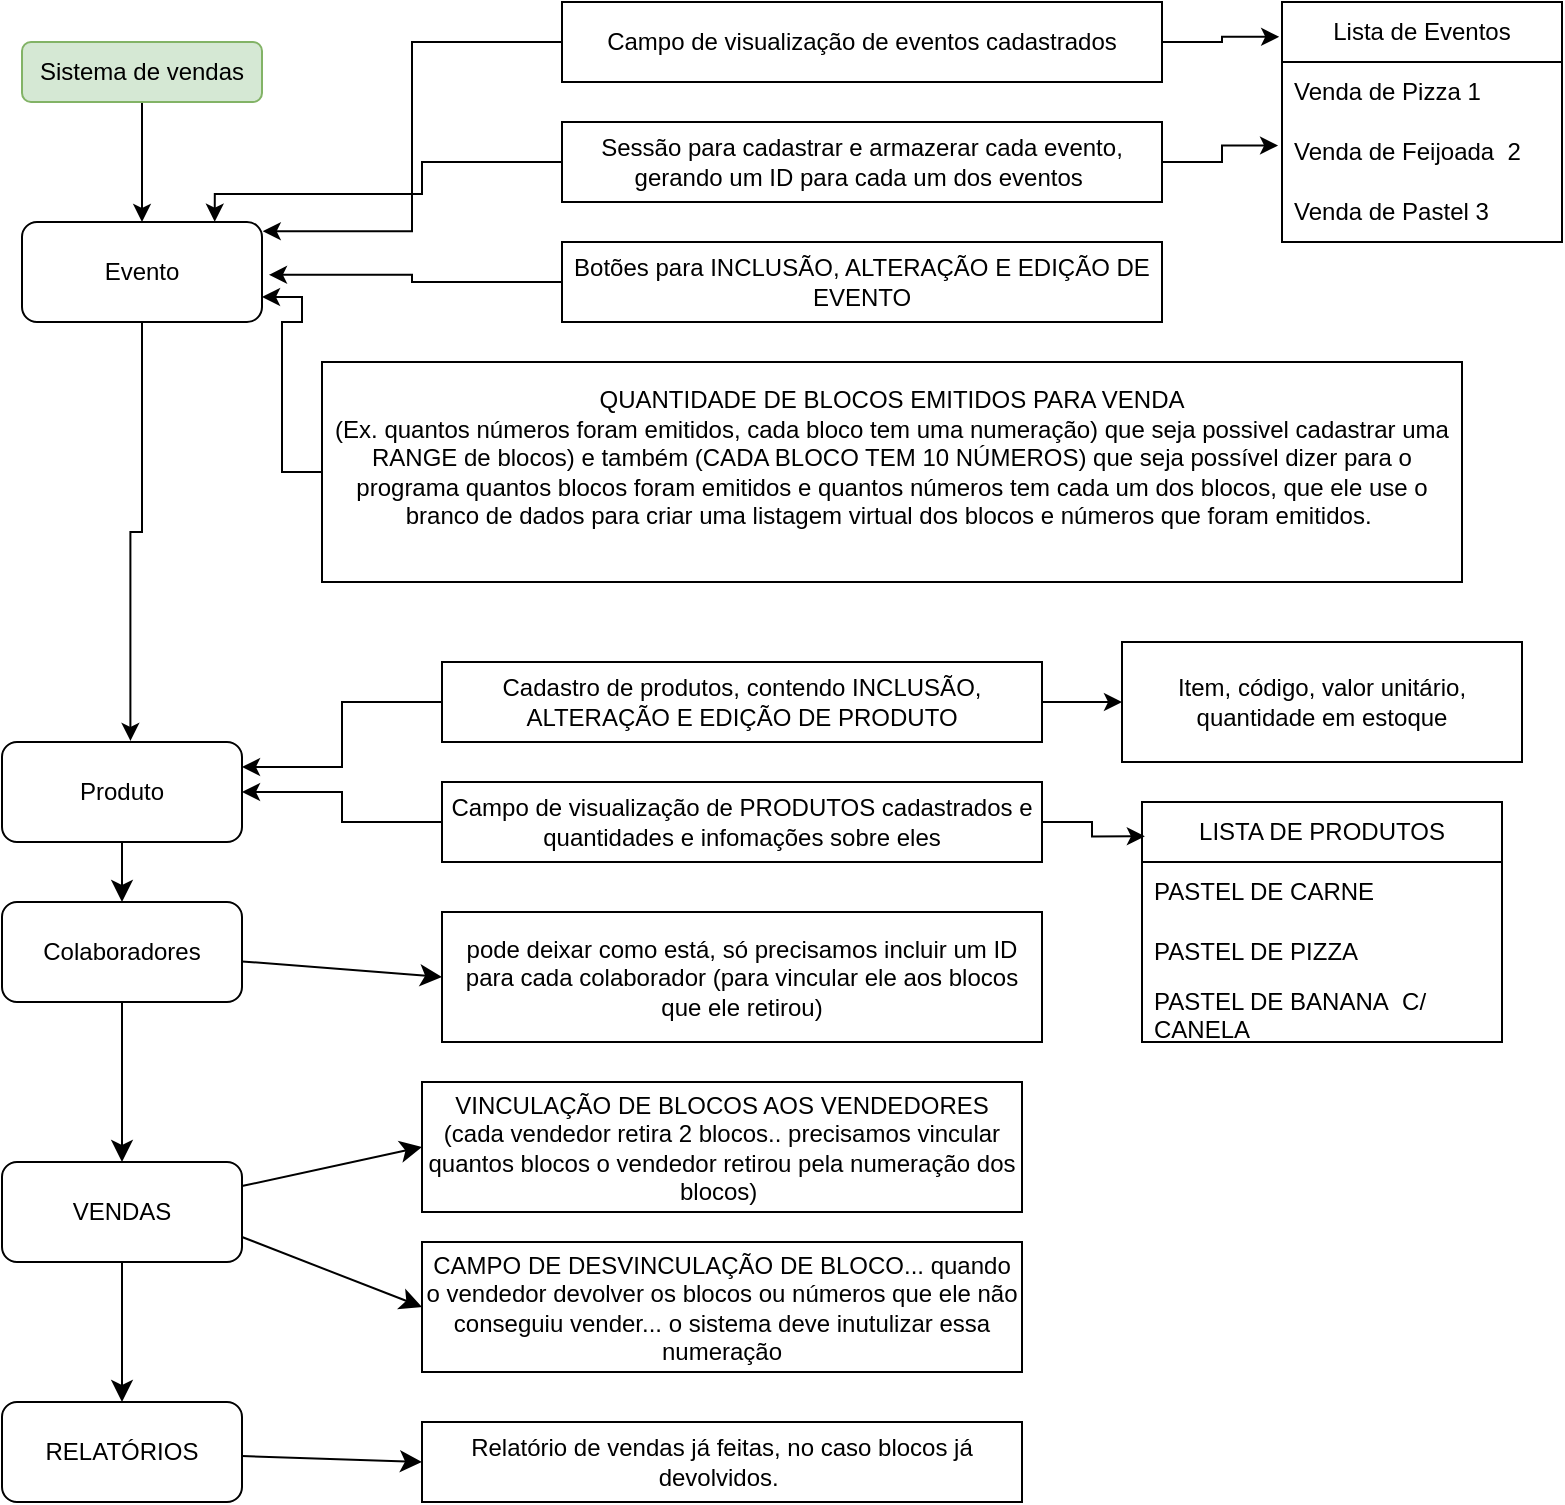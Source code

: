 <mxfile version="26.0.16">
  <diagram id="C5RBs43oDa-KdzZeNtuy" name="Page-1">
    <mxGraphModel dx="1687" dy="976" grid="1" gridSize="10" guides="1" tooltips="1" connect="1" arrows="1" fold="1" page="1" pageScale="1" pageWidth="827" pageHeight="1169" math="0" shadow="0">
      <root>
        <mxCell id="WIyWlLk6GJQsqaUBKTNV-0" />
        <mxCell id="WIyWlLk6GJQsqaUBKTNV-1" parent="WIyWlLk6GJQsqaUBKTNV-0" />
        <mxCell id="WIyWlLk6GJQsqaUBKTNV-3" value="Evento" style="rounded=1;whiteSpace=wrap;html=1;fontSize=12;glass=0;strokeWidth=1;shadow=0;" parent="WIyWlLk6GJQsqaUBKTNV-1" vertex="1">
          <mxGeometry x="20" y="140" width="120" height="50" as="geometry" />
        </mxCell>
        <mxCell id="VnqO1U13nYdputCluO3b-52" style="edgeStyle=orthogonalEdgeStyle;rounded=0;orthogonalLoop=1;jettySize=auto;html=1;entryX=0.5;entryY=0;entryDx=0;entryDy=0;" edge="1" parent="WIyWlLk6GJQsqaUBKTNV-1" source="VnqO1U13nYdputCluO3b-0" target="WIyWlLk6GJQsqaUBKTNV-3">
          <mxGeometry relative="1" as="geometry" />
        </mxCell>
        <mxCell id="VnqO1U13nYdputCluO3b-0" value="Sistema de vendas" style="text;html=1;align=center;verticalAlign=middle;whiteSpace=wrap;rounded=1;fillColor=#D5E8D4;strokeColor=#82b366;" vertex="1" parent="WIyWlLk6GJQsqaUBKTNV-1">
          <mxGeometry x="20" y="50" width="120" height="30" as="geometry" />
        </mxCell>
        <mxCell id="VnqO1U13nYdputCluO3b-84" style="edgeStyle=none;curved=1;rounded=0;orthogonalLoop=1;jettySize=auto;html=1;fontSize=12;startSize=8;endSize=8;" edge="1" parent="WIyWlLk6GJQsqaUBKTNV-1" source="VnqO1U13nYdputCluO3b-2" target="VnqO1U13nYdputCluO3b-3">
          <mxGeometry relative="1" as="geometry" />
        </mxCell>
        <mxCell id="VnqO1U13nYdputCluO3b-2" value="Produto" style="rounded=1;whiteSpace=wrap;html=1;fontSize=12;glass=0;strokeWidth=1;shadow=0;" vertex="1" parent="WIyWlLk6GJQsqaUBKTNV-1">
          <mxGeometry x="10" y="400" width="120" height="50" as="geometry" />
        </mxCell>
        <mxCell id="VnqO1U13nYdputCluO3b-72" value="" style="edgeStyle=none;curved=1;rounded=0;orthogonalLoop=1;jettySize=auto;html=1;fontSize=12;startSize=8;endSize=8;entryX=0;entryY=0.5;entryDx=0;entryDy=0;" edge="1" parent="WIyWlLk6GJQsqaUBKTNV-1" source="VnqO1U13nYdputCluO3b-3" target="VnqO1U13nYdputCluO3b-73">
          <mxGeometry relative="1" as="geometry">
            <mxPoint x="210" y="509" as="targetPoint" />
          </mxGeometry>
        </mxCell>
        <mxCell id="VnqO1U13nYdputCluO3b-85" style="edgeStyle=none;curved=1;rounded=0;orthogonalLoop=1;jettySize=auto;html=1;fontSize=12;startSize=8;endSize=8;" edge="1" parent="WIyWlLk6GJQsqaUBKTNV-1" source="VnqO1U13nYdputCluO3b-3" target="VnqO1U13nYdputCluO3b-4">
          <mxGeometry relative="1" as="geometry" />
        </mxCell>
        <mxCell id="VnqO1U13nYdputCluO3b-3" value="Colaboradores" style="rounded=1;whiteSpace=wrap;html=1;fontSize=12;glass=0;strokeWidth=1;shadow=0;" vertex="1" parent="WIyWlLk6GJQsqaUBKTNV-1">
          <mxGeometry x="10" y="480" width="120" height="50" as="geometry" />
        </mxCell>
        <mxCell id="VnqO1U13nYdputCluO3b-78" style="edgeStyle=none;curved=1;rounded=0;orthogonalLoop=1;jettySize=auto;html=1;entryX=0;entryY=0.5;entryDx=0;entryDy=0;fontSize=12;startSize=8;endSize=8;" edge="1" parent="WIyWlLk6GJQsqaUBKTNV-1" source="VnqO1U13nYdputCluO3b-4" target="VnqO1U13nYdputCluO3b-74">
          <mxGeometry relative="1" as="geometry" />
        </mxCell>
        <mxCell id="VnqO1U13nYdputCluO3b-79" style="edgeStyle=none;curved=1;rounded=0;orthogonalLoop=1;jettySize=auto;html=1;exitX=1;exitY=0.75;exitDx=0;exitDy=0;entryX=0;entryY=0.5;entryDx=0;entryDy=0;fontSize=12;startSize=8;endSize=8;" edge="1" parent="WIyWlLk6GJQsqaUBKTNV-1" source="VnqO1U13nYdputCluO3b-4" target="VnqO1U13nYdputCluO3b-77">
          <mxGeometry relative="1" as="geometry" />
        </mxCell>
        <mxCell id="VnqO1U13nYdputCluO3b-86" style="edgeStyle=none;curved=1;rounded=0;orthogonalLoop=1;jettySize=auto;html=1;entryX=0.5;entryY=0;entryDx=0;entryDy=0;fontSize=12;startSize=8;endSize=8;" edge="1" parent="WIyWlLk6GJQsqaUBKTNV-1" source="VnqO1U13nYdputCluO3b-4" target="VnqO1U13nYdputCluO3b-80">
          <mxGeometry relative="1" as="geometry" />
        </mxCell>
        <mxCell id="VnqO1U13nYdputCluO3b-4" value="VENDAS" style="rounded=1;whiteSpace=wrap;html=1;fontSize=12;glass=0;strokeWidth=1;shadow=0;" vertex="1" parent="WIyWlLk6GJQsqaUBKTNV-1">
          <mxGeometry x="10" y="610" width="120" height="50" as="geometry" />
        </mxCell>
        <mxCell id="VnqO1U13nYdputCluO3b-7" value="Sessão para cadastrar e armazerar cada evento, gerando um ID para cada um dos eventos&amp;nbsp;" style="rounded=0;whiteSpace=wrap;html=1;" vertex="1" parent="WIyWlLk6GJQsqaUBKTNV-1">
          <mxGeometry x="290" y="90" width="300" height="40" as="geometry" />
        </mxCell>
        <mxCell id="VnqO1U13nYdputCluO3b-8" value="Campo de visualização de eventos&amp;nbsp;&lt;span data-darkreader-inline-color=&quot;&quot; data-darkreader-inline-bgcolor=&quot;&quot; style=&quot;background-color: transparent; color: light-dark(rgb(0, 0, 0), rgb(255, 255, 255)); --darkreader-inline-bgcolor: transparent; --darkreader-inline-color: var(--darkreader-text-000000, #181a1b);&quot;&gt;cadastrados&lt;/span&gt;" style="rounded=0;whiteSpace=wrap;html=1;" vertex="1" parent="WIyWlLk6GJQsqaUBKTNV-1">
          <mxGeometry x="290" y="30" width="300" height="40" as="geometry" />
        </mxCell>
        <mxCell id="VnqO1U13nYdputCluO3b-13" value="Botões para INCLUSÃO, ALTERAÇÃO E EDIÇÃO DE EVENTO" style="rounded=0;whiteSpace=wrap;html=1;" vertex="1" parent="WIyWlLk6GJQsqaUBKTNV-1">
          <mxGeometry x="290" y="150" width="300" height="40" as="geometry" />
        </mxCell>
        <mxCell id="VnqO1U13nYdputCluO3b-20" value="Lista de Eventos" style="swimlane;fontStyle=0;childLayout=stackLayout;horizontal=1;startSize=30;horizontalStack=0;resizeParent=1;resizeParentMax=0;resizeLast=0;collapsible=1;marginBottom=0;whiteSpace=wrap;html=1;" vertex="1" parent="WIyWlLk6GJQsqaUBKTNV-1">
          <mxGeometry x="650" y="30" width="140" height="120" as="geometry" />
        </mxCell>
        <mxCell id="VnqO1U13nYdputCluO3b-21" value="Venda de Pizza 1" style="text;strokeColor=none;fillColor=none;align=left;verticalAlign=middle;spacingLeft=4;spacingRight=4;overflow=hidden;points=[[0,0.5],[1,0.5]];portConstraint=eastwest;rotatable=0;whiteSpace=wrap;html=1;" vertex="1" parent="VnqO1U13nYdputCluO3b-20">
          <mxGeometry y="30" width="140" height="30" as="geometry" />
        </mxCell>
        <mxCell id="VnqO1U13nYdputCluO3b-22" value="Venda de Feijoada&amp;nbsp; 2" style="text;strokeColor=none;fillColor=none;align=left;verticalAlign=middle;spacingLeft=4;spacingRight=4;overflow=hidden;points=[[0,0.5],[1,0.5]];portConstraint=eastwest;rotatable=0;whiteSpace=wrap;html=1;" vertex="1" parent="VnqO1U13nYdputCluO3b-20">
          <mxGeometry y="60" width="140" height="30" as="geometry" />
        </mxCell>
        <mxCell id="VnqO1U13nYdputCluO3b-23" value="Venda de Pastel 3" style="text;strokeColor=none;fillColor=none;align=left;verticalAlign=middle;spacingLeft=4;spacingRight=4;overflow=hidden;points=[[0,0.5],[1,0.5]];portConstraint=eastwest;rotatable=0;whiteSpace=wrap;html=1;" vertex="1" parent="VnqO1U13nYdputCluO3b-20">
          <mxGeometry y="90" width="140" height="30" as="geometry" />
        </mxCell>
        <mxCell id="VnqO1U13nYdputCluO3b-55" style="edgeStyle=orthogonalEdgeStyle;rounded=0;orthogonalLoop=1;jettySize=auto;html=1;entryX=1;entryY=0.25;entryDx=0;entryDy=0;" edge="1" parent="WIyWlLk6GJQsqaUBKTNV-1" source="VnqO1U13nYdputCluO3b-27" target="VnqO1U13nYdputCluO3b-2">
          <mxGeometry relative="1" as="geometry" />
        </mxCell>
        <mxCell id="VnqO1U13nYdputCluO3b-59" style="edgeStyle=orthogonalEdgeStyle;rounded=0;orthogonalLoop=1;jettySize=auto;html=1;entryX=0;entryY=0.5;entryDx=0;entryDy=0;" edge="1" parent="WIyWlLk6GJQsqaUBKTNV-1" source="VnqO1U13nYdputCluO3b-27">
          <mxGeometry relative="1" as="geometry">
            <mxPoint x="570" y="380" as="targetPoint" />
          </mxGeometry>
        </mxCell>
        <mxCell id="VnqO1U13nYdputCluO3b-27" value="Cadastro de produtos, contendo INCLUSÃO, ALTERAÇÃO E EDIÇÃO DE PRODUTO" style="rounded=0;whiteSpace=wrap;html=1;" vertex="1" parent="WIyWlLk6GJQsqaUBKTNV-1">
          <mxGeometry x="230" y="360" width="300" height="40" as="geometry" />
        </mxCell>
        <mxCell id="VnqO1U13nYdputCluO3b-56" style="edgeStyle=orthogonalEdgeStyle;rounded=0;orthogonalLoop=1;jettySize=auto;html=1;entryX=1;entryY=0.5;entryDx=0;entryDy=0;" edge="1" parent="WIyWlLk6GJQsqaUBKTNV-1" source="VnqO1U13nYdputCluO3b-28" target="VnqO1U13nYdputCluO3b-2">
          <mxGeometry relative="1" as="geometry" />
        </mxCell>
        <mxCell id="VnqO1U13nYdputCluO3b-28" value="Campo de visualização de PRODUTOS&amp;nbsp;&lt;span data-darkreader-inline-color=&quot;&quot; data-darkreader-inline-bgcolor=&quot;&quot; style=&quot;background-color: transparent; color: light-dark(rgb(0, 0, 0), rgb(255, 255, 255)); --darkreader-inline-bgcolor: transparent; --darkreader-inline-color: var(--darkreader-text-000000, #181a1b);&quot;&gt;cadastrados e quantidades e infomações sobre eles&lt;/span&gt;" style="rounded=0;whiteSpace=wrap;html=1;" vertex="1" parent="WIyWlLk6GJQsqaUBKTNV-1">
          <mxGeometry x="230" y="420" width="300" height="40" as="geometry" />
        </mxCell>
        <mxCell id="VnqO1U13nYdputCluO3b-29" value="LISTA DE PRODUTOS" style="swimlane;fontStyle=0;childLayout=stackLayout;horizontal=1;startSize=30;horizontalStack=0;resizeParent=1;resizeParentMax=0;resizeLast=0;collapsible=1;marginBottom=0;whiteSpace=wrap;html=1;" vertex="1" parent="WIyWlLk6GJQsqaUBKTNV-1">
          <mxGeometry x="580" y="430" width="180" height="120" as="geometry" />
        </mxCell>
        <mxCell id="VnqO1U13nYdputCluO3b-30" value="PASTEL DE CARNE&amp;nbsp;" style="text;strokeColor=none;fillColor=none;align=left;verticalAlign=middle;spacingLeft=4;spacingRight=4;overflow=hidden;points=[[0,0.5],[1,0.5]];portConstraint=eastwest;rotatable=0;whiteSpace=wrap;html=1;" vertex="1" parent="VnqO1U13nYdputCluO3b-29">
          <mxGeometry y="30" width="180" height="30" as="geometry" />
        </mxCell>
        <mxCell id="VnqO1U13nYdputCluO3b-31" value="PASTEL DE PIZZA" style="text;strokeColor=none;fillColor=none;align=left;verticalAlign=middle;spacingLeft=4;spacingRight=4;overflow=hidden;points=[[0,0.5],[1,0.5]];portConstraint=eastwest;rotatable=0;whiteSpace=wrap;html=1;" vertex="1" parent="VnqO1U13nYdputCluO3b-29">
          <mxGeometry y="60" width="180" height="30" as="geometry" />
        </mxCell>
        <mxCell id="VnqO1U13nYdputCluO3b-32" value="PASTEL DE BANANA&amp;nbsp; C/ CANELA" style="text;strokeColor=none;fillColor=none;align=left;verticalAlign=middle;spacingLeft=4;spacingRight=4;overflow=hidden;points=[[0,0.5],[1,0.5]];portConstraint=eastwest;rotatable=0;whiteSpace=wrap;html=1;" vertex="1" parent="VnqO1U13nYdputCluO3b-29">
          <mxGeometry y="90" width="180" height="30" as="geometry" />
        </mxCell>
        <mxCell id="VnqO1U13nYdputCluO3b-38" style="edgeStyle=orthogonalEdgeStyle;rounded=0;orthogonalLoop=1;jettySize=auto;html=1;entryX=1;entryY=0.75;entryDx=0;entryDy=0;" edge="1" parent="WIyWlLk6GJQsqaUBKTNV-1" source="VnqO1U13nYdputCluO3b-34" target="WIyWlLk6GJQsqaUBKTNV-3">
          <mxGeometry relative="1" as="geometry" />
        </mxCell>
        <mxCell id="VnqO1U13nYdputCluO3b-34" value="QUANTIDADE DE BLOCOS EMITIDOS PARA VENDA&lt;div&gt;(Ex. quantos números foram emitidos, cada bloco tem uma numeração) que seja possivel cadastrar uma RANGE de blocos) e também (CADA BLOCO TEM 10 NÚMEROS) que seja possível dizer para o programa quantos blocos foram emitidos e quantos números tem cada um dos blocos, que ele use o branco de dados para criar uma listagem virtual dos blocos e números que foram emitidos.&amp;nbsp;&lt;/div&gt;&lt;div&gt;&lt;br&gt;&lt;/div&gt;" style="rounded=0;whiteSpace=wrap;html=1;" vertex="1" parent="WIyWlLk6GJQsqaUBKTNV-1">
          <mxGeometry x="170" y="210" width="570" height="110" as="geometry" />
        </mxCell>
        <mxCell id="VnqO1U13nYdputCluO3b-39" style="edgeStyle=orthogonalEdgeStyle;rounded=0;orthogonalLoop=1;jettySize=auto;html=1;entryX=1.029;entryY=0.528;entryDx=0;entryDy=0;entryPerimeter=0;" edge="1" parent="WIyWlLk6GJQsqaUBKTNV-1" source="VnqO1U13nYdputCluO3b-13" target="WIyWlLk6GJQsqaUBKTNV-3">
          <mxGeometry relative="1" as="geometry" />
        </mxCell>
        <mxCell id="VnqO1U13nYdputCluO3b-47" style="edgeStyle=orthogonalEdgeStyle;rounded=0;orthogonalLoop=1;jettySize=auto;html=1;entryX=1.003;entryY=0.092;entryDx=0;entryDy=0;entryPerimeter=0;" edge="1" parent="WIyWlLk6GJQsqaUBKTNV-1" source="VnqO1U13nYdputCluO3b-8" target="WIyWlLk6GJQsqaUBKTNV-3">
          <mxGeometry relative="1" as="geometry" />
        </mxCell>
        <mxCell id="VnqO1U13nYdputCluO3b-48" style="edgeStyle=orthogonalEdgeStyle;rounded=0;orthogonalLoop=1;jettySize=auto;html=1;entryX=0.803;entryY=-0.003;entryDx=0;entryDy=0;entryPerimeter=0;" edge="1" parent="WIyWlLk6GJQsqaUBKTNV-1" source="VnqO1U13nYdputCluO3b-7" target="WIyWlLk6GJQsqaUBKTNV-3">
          <mxGeometry relative="1" as="geometry">
            <Array as="points">
              <mxPoint x="220" y="110" />
              <mxPoint x="220" y="126" />
              <mxPoint x="116" y="126" />
            </Array>
          </mxGeometry>
        </mxCell>
        <mxCell id="VnqO1U13nYdputCluO3b-49" style="edgeStyle=orthogonalEdgeStyle;rounded=0;orthogonalLoop=1;jettySize=auto;html=1;entryX=-0.01;entryY=0.145;entryDx=0;entryDy=0;entryPerimeter=0;" edge="1" parent="WIyWlLk6GJQsqaUBKTNV-1" source="VnqO1U13nYdputCluO3b-8" target="VnqO1U13nYdputCluO3b-20">
          <mxGeometry relative="1" as="geometry" />
        </mxCell>
        <mxCell id="VnqO1U13nYdputCluO3b-50" style="edgeStyle=orthogonalEdgeStyle;rounded=0;orthogonalLoop=1;jettySize=auto;html=1;entryX=-0.014;entryY=0.392;entryDx=0;entryDy=0;entryPerimeter=0;" edge="1" parent="WIyWlLk6GJQsqaUBKTNV-1" source="VnqO1U13nYdputCluO3b-7" target="VnqO1U13nYdputCluO3b-22">
          <mxGeometry relative="1" as="geometry" />
        </mxCell>
        <mxCell id="VnqO1U13nYdputCluO3b-51" style="edgeStyle=orthogonalEdgeStyle;rounded=0;orthogonalLoop=1;jettySize=auto;html=1;entryX=0.535;entryY=-0.011;entryDx=0;entryDy=0;entryPerimeter=0;" edge="1" parent="WIyWlLk6GJQsqaUBKTNV-1" source="WIyWlLk6GJQsqaUBKTNV-3" target="VnqO1U13nYdputCluO3b-2">
          <mxGeometry relative="1" as="geometry" />
        </mxCell>
        <mxCell id="VnqO1U13nYdputCluO3b-57" style="edgeStyle=orthogonalEdgeStyle;rounded=0;orthogonalLoop=1;jettySize=auto;html=1;entryX=0.008;entryY=0.143;entryDx=0;entryDy=0;entryPerimeter=0;" edge="1" parent="WIyWlLk6GJQsqaUBKTNV-1" source="VnqO1U13nYdputCluO3b-28" target="VnqO1U13nYdputCluO3b-29">
          <mxGeometry relative="1" as="geometry" />
        </mxCell>
        <mxCell id="VnqO1U13nYdputCluO3b-58" value="Item, código, valor unitário, quantidade em estoque" style="rounded=0;whiteSpace=wrap;html=1;" vertex="1" parent="WIyWlLk6GJQsqaUBKTNV-1">
          <mxGeometry x="570" y="350" width="200" height="60" as="geometry" />
        </mxCell>
        <mxCell id="VnqO1U13nYdputCluO3b-73" value="pode deixar como está, só precisamos incluir um ID para cada colaborador (para vincular ele aos blocos que ele retirou)" style="rounded=0;whiteSpace=wrap;html=1;" vertex="1" parent="WIyWlLk6GJQsqaUBKTNV-1">
          <mxGeometry x="230" y="485" width="300" height="65" as="geometry" />
        </mxCell>
        <mxCell id="VnqO1U13nYdputCluO3b-74" value="VINCULAÇÃO DE BLOCOS AOS VENDEDORES&lt;div&gt;(cada vendedor retira 2 blocos.. precisamos vincular quantos blocos o vendedor retirou pela numeração dos blocos)&amp;nbsp;&lt;/div&gt;" style="rounded=0;whiteSpace=wrap;html=1;" vertex="1" parent="WIyWlLk6GJQsqaUBKTNV-1">
          <mxGeometry x="220" y="570" width="300" height="65" as="geometry" />
        </mxCell>
        <mxCell id="VnqO1U13nYdputCluO3b-77" value="CAMPO DE DESVINCULAÇÃO DE BLOCO... quando o vendedor devolver os blocos ou números que ele não conseguiu vender... o sistema deve inutulizar essa numeração" style="rounded=0;whiteSpace=wrap;html=1;" vertex="1" parent="WIyWlLk6GJQsqaUBKTNV-1">
          <mxGeometry x="220" y="650" width="300" height="65" as="geometry" />
        </mxCell>
        <mxCell id="VnqO1U13nYdputCluO3b-83" style="edgeStyle=none;curved=1;rounded=0;orthogonalLoop=1;jettySize=auto;html=1;entryX=0;entryY=0.5;entryDx=0;entryDy=0;fontSize=12;startSize=8;endSize=8;" edge="1" parent="WIyWlLk6GJQsqaUBKTNV-1" source="VnqO1U13nYdputCluO3b-80" target="VnqO1U13nYdputCluO3b-81">
          <mxGeometry relative="1" as="geometry" />
        </mxCell>
        <mxCell id="VnqO1U13nYdputCluO3b-80" value="RELATÓRIOS" style="rounded=1;whiteSpace=wrap;html=1;fontSize=12;glass=0;strokeWidth=1;shadow=0;" vertex="1" parent="WIyWlLk6GJQsqaUBKTNV-1">
          <mxGeometry x="10" y="730" width="120" height="50" as="geometry" />
        </mxCell>
        <mxCell id="VnqO1U13nYdputCluO3b-81" value="Relatório de vendas já feitas, no caso blocos já devolvidos.&amp;nbsp;" style="rounded=0;whiteSpace=wrap;html=1;" vertex="1" parent="WIyWlLk6GJQsqaUBKTNV-1">
          <mxGeometry x="220" y="740" width="300" height="40" as="geometry" />
        </mxCell>
      </root>
    </mxGraphModel>
  </diagram>
</mxfile>
